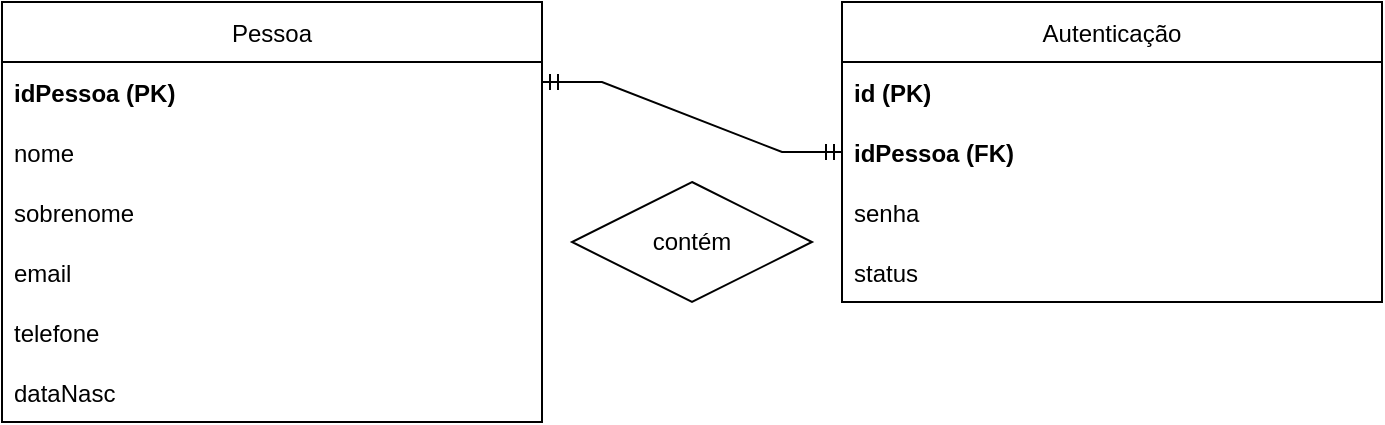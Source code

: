 <mxfile version="16.5.6" type="google"><diagram id="yp8PmcwE0MQlT_ROKGZq" name="Page-1"><mxGraphModel dx="1032" dy="572" grid="1" gridSize="10" guides="1" tooltips="1" connect="1" arrows="1" fold="1" page="0" pageScale="1" pageWidth="850" pageHeight="1100" math="0" shadow="0"><root><mxCell id="0"/><mxCell id="1" parent="0"/><mxCell id="uDquRpDLs0Sd74rwcKNL-2" value="Pessoa" style="swimlane;fontStyle=0;childLayout=stackLayout;horizontal=1;startSize=30;horizontalStack=0;resizeParent=1;resizeParentMax=0;resizeLast=0;collapsible=1;marginBottom=0;" parent="1" vertex="1"><mxGeometry x="80" y="50" width="270" height="210" as="geometry"/></mxCell><mxCell id="uDquRpDLs0Sd74rwcKNL-3" value="idPessoa (PK)" style="text;strokeColor=none;fillColor=none;align=left;verticalAlign=middle;spacingLeft=4;spacingRight=4;overflow=hidden;points=[[0,0.5],[1,0.5]];portConstraint=eastwest;rotatable=0;fontStyle=1" parent="uDquRpDLs0Sd74rwcKNL-2" vertex="1"><mxGeometry y="30" width="270" height="30" as="geometry"/></mxCell><mxCell id="uDquRpDLs0Sd74rwcKNL-4" value="nome" style="text;strokeColor=none;fillColor=none;align=left;verticalAlign=middle;spacingLeft=4;spacingRight=4;overflow=hidden;points=[[0,0.5],[1,0.5]];portConstraint=eastwest;rotatable=0;" parent="uDquRpDLs0Sd74rwcKNL-2" vertex="1"><mxGeometry y="60" width="270" height="30" as="geometry"/></mxCell><mxCell id="uDquRpDLs0Sd74rwcKNL-5" value="sobrenome" style="text;strokeColor=none;fillColor=none;align=left;verticalAlign=middle;spacingLeft=4;spacingRight=4;overflow=hidden;points=[[0,0.5],[1,0.5]];portConstraint=eastwest;rotatable=0;" parent="uDquRpDLs0Sd74rwcKNL-2" vertex="1"><mxGeometry y="90" width="270" height="30" as="geometry"/></mxCell><mxCell id="uDquRpDLs0Sd74rwcKNL-6" value="email" style="text;strokeColor=none;fillColor=none;align=left;verticalAlign=middle;spacingLeft=4;spacingRight=4;overflow=hidden;points=[[0,0.5],[1,0.5]];portConstraint=eastwest;rotatable=0;" parent="uDquRpDLs0Sd74rwcKNL-2" vertex="1"><mxGeometry y="120" width="270" height="30" as="geometry"/></mxCell><mxCell id="uDquRpDLs0Sd74rwcKNL-7" value="telefone" style="text;strokeColor=none;fillColor=none;align=left;verticalAlign=middle;spacingLeft=4;spacingRight=4;overflow=hidden;points=[[0,0.5],[1,0.5]];portConstraint=eastwest;rotatable=0;" parent="uDquRpDLs0Sd74rwcKNL-2" vertex="1"><mxGeometry y="150" width="270" height="30" as="geometry"/></mxCell><mxCell id="uDquRpDLs0Sd74rwcKNL-8" value="dataNasc" style="text;strokeColor=none;fillColor=none;align=left;verticalAlign=middle;spacingLeft=4;spacingRight=4;overflow=hidden;points=[[0,0.5],[1,0.5]];portConstraint=eastwest;rotatable=0;" parent="uDquRpDLs0Sd74rwcKNL-2" vertex="1"><mxGeometry y="180" width="270" height="30" as="geometry"/></mxCell><mxCell id="uDquRpDLs0Sd74rwcKNL-9" value="Autenticação" style="swimlane;fontStyle=0;childLayout=stackLayout;horizontal=1;startSize=30;horizontalStack=0;resizeParent=1;resizeParentMax=0;resizeLast=0;collapsible=1;marginBottom=0;" parent="1" vertex="1"><mxGeometry x="500" y="50" width="270" height="150" as="geometry"/></mxCell><mxCell id="uDquRpDLs0Sd74rwcKNL-11" value="id (PK)" style="text;strokeColor=none;fillColor=none;align=left;verticalAlign=middle;spacingLeft=4;spacingRight=4;overflow=hidden;points=[[0,0.5],[1,0.5]];portConstraint=eastwest;rotatable=0;fontStyle=1" parent="uDquRpDLs0Sd74rwcKNL-9" vertex="1"><mxGeometry y="30" width="270" height="30" as="geometry"/></mxCell><mxCell id="uDquRpDLs0Sd74rwcKNL-10" value="idPessoa (FK)" style="text;strokeColor=none;fillColor=none;align=left;verticalAlign=middle;spacingLeft=4;spacingRight=4;overflow=hidden;points=[[0,0.5],[1,0.5]];portConstraint=eastwest;rotatable=0;fontStyle=1" parent="uDquRpDLs0Sd74rwcKNL-9" vertex="1"><mxGeometry y="60" width="270" height="30" as="geometry"/></mxCell><mxCell id="uDquRpDLs0Sd74rwcKNL-12" value="senha" style="text;strokeColor=none;fillColor=none;align=left;verticalAlign=middle;spacingLeft=4;spacingRight=4;overflow=hidden;points=[[0,0.5],[1,0.5]];portConstraint=eastwest;rotatable=0;" parent="uDquRpDLs0Sd74rwcKNL-9" vertex="1"><mxGeometry y="90" width="270" height="30" as="geometry"/></mxCell><mxCell id="uDquRpDLs0Sd74rwcKNL-13" value="status" style="text;strokeColor=none;fillColor=none;align=left;verticalAlign=middle;spacingLeft=4;spacingRight=4;overflow=hidden;points=[[0,0.5],[1,0.5]];portConstraint=eastwest;rotatable=0;" parent="uDquRpDLs0Sd74rwcKNL-9" vertex="1"><mxGeometry y="120" width="270" height="30" as="geometry"/></mxCell><mxCell id="uDquRpDLs0Sd74rwcKNL-16" value="contém" style="shape=rhombus;perimeter=rhombusPerimeter;whiteSpace=wrap;html=1;align=center;" parent="1" vertex="1"><mxGeometry x="365" y="140" width="120" height="60" as="geometry"/></mxCell><mxCell id="uDquRpDLs0Sd74rwcKNL-17" value="" style="edgeStyle=entityRelationEdgeStyle;fontSize=12;html=1;endArrow=ERmandOne;startArrow=ERmandOne;rounded=0;entryX=0;entryY=0.5;entryDx=0;entryDy=0;" parent="1" target="uDquRpDLs0Sd74rwcKNL-10" edge="1"><mxGeometry width="100" height="100" relative="1" as="geometry"><mxPoint x="350" y="90" as="sourcePoint"/><mxPoint x="450" y="-10" as="targetPoint"/></mxGeometry></mxCell></root></mxGraphModel></diagram></mxfile>